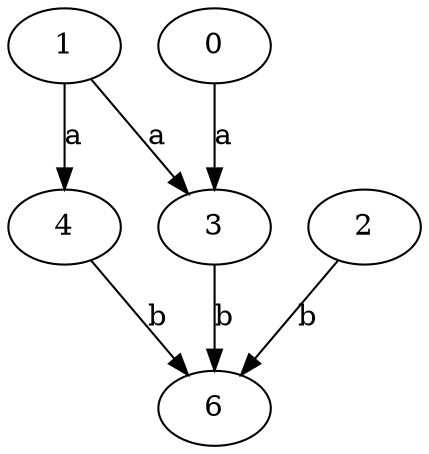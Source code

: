strict digraph  {
3;
4;
0;
1;
6;
2;
3 -> 6  [label=b];
4 -> 6  [label=b];
0 -> 3  [label=a];
1 -> 3  [label=a];
1 -> 4  [label=a];
2 -> 6  [label=b];
}
